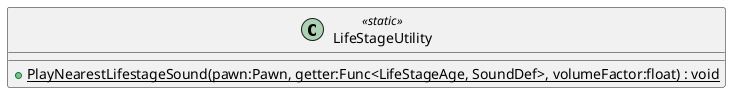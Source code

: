 @startuml
class LifeStageUtility <<static>> {
    + {static} PlayNearestLifestageSound(pawn:Pawn, getter:Func<LifeStageAge, SoundDef>, volumeFactor:float) : void
}
@enduml
